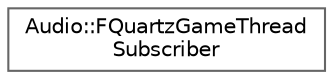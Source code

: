 digraph "Graphical Class Hierarchy"
{
 // INTERACTIVE_SVG=YES
 // LATEX_PDF_SIZE
  bgcolor="transparent";
  edge [fontname=Helvetica,fontsize=10,labelfontname=Helvetica,labelfontsize=10];
  node [fontname=Helvetica,fontsize=10,shape=box,height=0.2,width=0.4];
  rankdir="LR";
  Node0 [id="Node000000",label="Audio::FQuartzGameThread\lSubscriber",height=0.2,width=0.4,color="grey40", fillcolor="white", style="filled",URL="$df/d1f/structAudio_1_1FQuartzGameThreadSubscriber.html",tooltip=" "];
}
